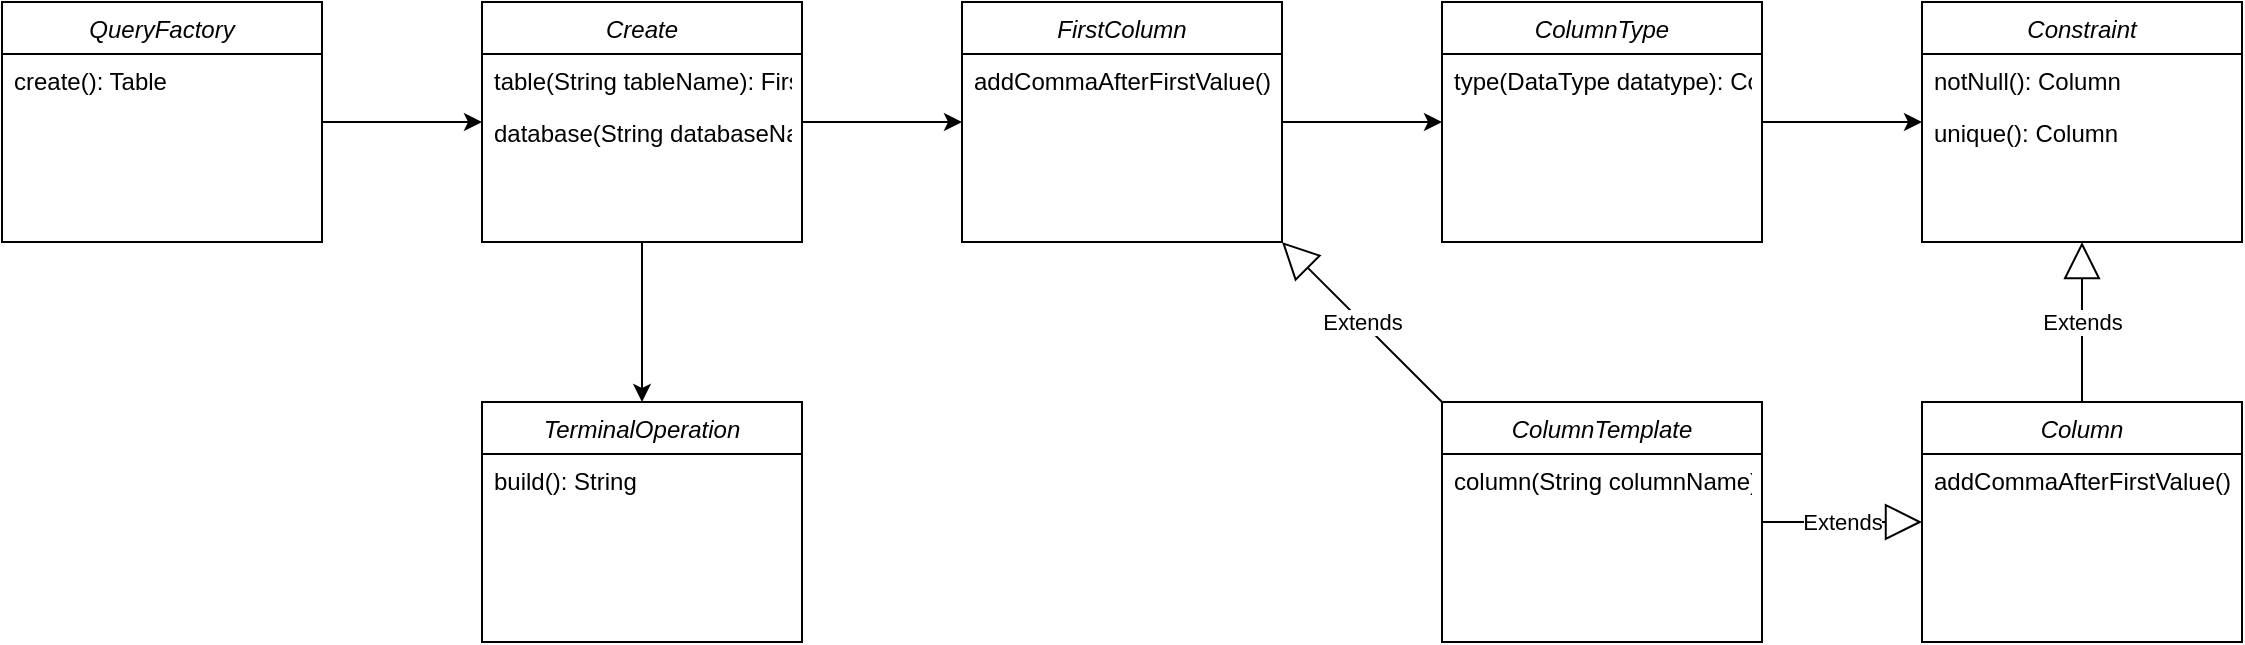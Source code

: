 <mxfile version="14.6.7" type="device"><diagram id="C5RBs43oDa-KdzZeNtuy" name="Page-1"><mxGraphModel dx="1026" dy="450" grid="1" gridSize="10" guides="1" tooltips="1" connect="1" arrows="1" fold="1" page="1" pageScale="1" pageWidth="827" pageHeight="1169" math="0" shadow="0"><root><mxCell id="WIyWlLk6GJQsqaUBKTNV-0"/><mxCell id="WIyWlLk6GJQsqaUBKTNV-1" parent="WIyWlLk6GJQsqaUBKTNV-0"/><mxCell id="zkfFHV4jXpPFQw0GAbJ--0" value="QueryFactory" style="swimlane;fontStyle=2;align=center;verticalAlign=top;childLayout=stackLayout;horizontal=1;startSize=26;horizontalStack=0;resizeParent=1;resizeLast=0;collapsible=1;marginBottom=0;rounded=0;shadow=0;strokeWidth=1;" parent="WIyWlLk6GJQsqaUBKTNV-1" vertex="1"><mxGeometry x="40" y="360" width="160" height="120" as="geometry"><mxRectangle x="230" y="140" width="160" height="26" as="alternateBounds"/></mxGeometry></mxCell><mxCell id="A3a8MVvxwytOtdOD7NzR-0" value="create(): Table" style="text;align=left;verticalAlign=top;spacingLeft=4;spacingRight=4;overflow=hidden;rotatable=0;points=[[0,0.5],[1,0.5]];portConstraint=eastwest;" parent="zkfFHV4jXpPFQw0GAbJ--0" vertex="1"><mxGeometry y="26" width="160" height="26" as="geometry"/></mxCell><mxCell id="395rzQ1Sz0LrWafPme_m-4" value="Create" style="swimlane;fontStyle=2;align=center;verticalAlign=top;childLayout=stackLayout;horizontal=1;startSize=26;horizontalStack=0;resizeParent=1;resizeLast=0;collapsible=1;marginBottom=0;rounded=0;shadow=0;strokeWidth=1;" parent="WIyWlLk6GJQsqaUBKTNV-1" vertex="1"><mxGeometry x="280" y="360" width="160" height="120" as="geometry"><mxRectangle x="230" y="140" width="160" height="26" as="alternateBounds"/></mxGeometry></mxCell><mxCell id="395rzQ1Sz0LrWafPme_m-5" value="table(String tableName): FirstColumn" style="text;align=left;verticalAlign=top;spacingLeft=4;spacingRight=4;overflow=hidden;rotatable=0;points=[[0,0.5],[1,0.5]];portConstraint=eastwest;" parent="395rzQ1Sz0LrWafPme_m-4" vertex="1"><mxGeometry y="26" width="160" height="26" as="geometry"/></mxCell><mxCell id="7ETvCpZVFwaiH-7jqnZN-0" value="database(String databaseName): TerminalOperation" style="text;align=left;verticalAlign=top;spacingLeft=4;spacingRight=4;overflow=hidden;rotatable=0;points=[[0,0.5],[1,0.5]];portConstraint=eastwest;" parent="395rzQ1Sz0LrWafPme_m-4" vertex="1"><mxGeometry y="52" width="160" height="26" as="geometry"/></mxCell><mxCell id="395rzQ1Sz0LrWafPme_m-12" value="" style="endArrow=classic;html=1;entryX=0;entryY=0.5;entryDx=0;entryDy=0;exitX=1;exitY=0.5;exitDx=0;exitDy=0;" parent="WIyWlLk6GJQsqaUBKTNV-1" source="zkfFHV4jXpPFQw0GAbJ--0" target="395rzQ1Sz0LrWafPme_m-4" edge="1"><mxGeometry width="50" height="50" relative="1" as="geometry"><mxPoint x="260" y="520" as="sourcePoint"/><mxPoint x="200" y="407" as="targetPoint"/></mxGeometry></mxCell><mxCell id="395rzQ1Sz0LrWafPme_m-13" value="Column" style="swimlane;fontStyle=2;align=center;verticalAlign=top;childLayout=stackLayout;horizontal=1;startSize=26;horizontalStack=0;resizeParent=1;resizeLast=0;collapsible=1;marginBottom=0;rounded=0;shadow=0;strokeWidth=1;" parent="WIyWlLk6GJQsqaUBKTNV-1" vertex="1"><mxGeometry x="1000" y="560" width="160" height="120" as="geometry"><mxRectangle x="230" y="140" width="160" height="26" as="alternateBounds"/></mxGeometry></mxCell><mxCell id="A3a8MVvxwytOtdOD7NzR-11" value="addCommaAfterFirstValue(): void" style="text;align=left;verticalAlign=top;spacingLeft=4;spacingRight=4;overflow=hidden;rotatable=0;points=[[0,0.5],[1,0.5]];portConstraint=eastwest;" parent="395rzQ1Sz0LrWafPme_m-13" vertex="1"><mxGeometry y="26" width="160" height="26" as="geometry"/></mxCell><mxCell id="A3a8MVvxwytOtdOD7NzR-1" value="ColumnType" style="swimlane;fontStyle=2;align=center;verticalAlign=top;childLayout=stackLayout;horizontal=1;startSize=26;horizontalStack=0;resizeParent=1;resizeLast=0;collapsible=1;marginBottom=0;rounded=0;shadow=0;strokeWidth=1;" parent="WIyWlLk6GJQsqaUBKTNV-1" vertex="1"><mxGeometry x="760" y="360" width="160" height="120" as="geometry"><mxRectangle x="230" y="140" width="160" height="26" as="alternateBounds"/></mxGeometry></mxCell><mxCell id="A3a8MVvxwytOtdOD7NzR-2" value="type(DataType datatype): Constraint" style="text;align=left;verticalAlign=top;spacingLeft=4;spacingRight=4;overflow=hidden;rotatable=0;points=[[0,0.5],[1,0.5]];portConstraint=eastwest;" parent="A3a8MVvxwytOtdOD7NzR-1" vertex="1"><mxGeometry y="26" width="160" height="26" as="geometry"/></mxCell><mxCell id="A3a8MVvxwytOtdOD7NzR-3" value="FirstColumn" style="swimlane;fontStyle=2;align=center;verticalAlign=top;childLayout=stackLayout;horizontal=1;startSize=26;horizontalStack=0;resizeParent=1;resizeLast=0;collapsible=1;marginBottom=0;rounded=0;shadow=0;strokeWidth=1;" parent="WIyWlLk6GJQsqaUBKTNV-1" vertex="1"><mxGeometry x="520" y="360" width="160" height="120" as="geometry"><mxRectangle x="230" y="140" width="160" height="26" as="alternateBounds"/></mxGeometry></mxCell><mxCell id="A3a8MVvxwytOtdOD7NzR-4" value="addCommaAfterFirstValue(): void" style="text;align=left;verticalAlign=top;spacingLeft=4;spacingRight=4;overflow=hidden;rotatable=0;points=[[0,0.5],[1,0.5]];portConstraint=eastwest;" parent="A3a8MVvxwytOtdOD7NzR-3" vertex="1"><mxGeometry y="26" width="160" height="26" as="geometry"/></mxCell><mxCell id="A3a8MVvxwytOtdOD7NzR-5" value="" style="endArrow=classic;html=1;entryX=0;entryY=0.5;entryDx=0;entryDy=0;exitX=1;exitY=0.5;exitDx=0;exitDy=0;" parent="WIyWlLk6GJQsqaUBKTNV-1" source="395rzQ1Sz0LrWafPme_m-4" target="A3a8MVvxwytOtdOD7NzR-3" edge="1"><mxGeometry width="50" height="50" relative="1" as="geometry"><mxPoint x="210" y="430" as="sourcePoint"/><mxPoint x="290" y="430" as="targetPoint"/></mxGeometry></mxCell><mxCell id="A3a8MVvxwytOtdOD7NzR-6" value="" style="endArrow=classic;html=1;entryX=0;entryY=0.5;entryDx=0;entryDy=0;exitX=1;exitY=0.5;exitDx=0;exitDy=0;" parent="WIyWlLk6GJQsqaUBKTNV-1" source="A3a8MVvxwytOtdOD7NzR-3" target="A3a8MVvxwytOtdOD7NzR-1" edge="1"><mxGeometry width="50" height="50" relative="1" as="geometry"><mxPoint x="710" y="450" as="sourcePoint"/><mxPoint x="530" y="430" as="targetPoint"/></mxGeometry></mxCell><mxCell id="A3a8MVvxwytOtdOD7NzR-9" value="ColumnTemplate" style="swimlane;fontStyle=2;align=center;verticalAlign=top;childLayout=stackLayout;horizontal=1;startSize=26;horizontalStack=0;resizeParent=1;resizeLast=0;collapsible=1;marginBottom=0;rounded=0;shadow=0;strokeWidth=1;" parent="WIyWlLk6GJQsqaUBKTNV-1" vertex="1"><mxGeometry x="760" y="560" width="160" height="120" as="geometry"><mxRectangle x="230" y="140" width="160" height="26" as="alternateBounds"/></mxGeometry></mxCell><mxCell id="A3a8MVvxwytOtdOD7NzR-10" value="column(String columnName): ColumnType" style="text;align=left;verticalAlign=top;spacingLeft=4;spacingRight=4;overflow=hidden;rotatable=0;points=[[0,0.5],[1,0.5]];portConstraint=eastwest;" parent="A3a8MVvxwytOtdOD7NzR-9" vertex="1"><mxGeometry y="26" width="160" height="26" as="geometry"/></mxCell><mxCell id="A3a8MVvxwytOtdOD7NzR-12" value="Extends" style="endArrow=block;endSize=16;endFill=0;html=1;entryX=0;entryY=0.5;entryDx=0;entryDy=0;exitX=1;exitY=0.5;exitDx=0;exitDy=0;" parent="WIyWlLk6GJQsqaUBKTNV-1" target="395rzQ1Sz0LrWafPme_m-13" edge="1" source="A3a8MVvxwytOtdOD7NzR-9"><mxGeometry width="160" relative="1" as="geometry"><mxPoint x="840" y="560" as="sourcePoint"/><mxPoint x="800" y="550" as="targetPoint"/></mxGeometry></mxCell><mxCell id="A3a8MVvxwytOtdOD7NzR-13" value="Extends" style="endArrow=block;endSize=16;endFill=0;html=1;entryX=1;entryY=1;entryDx=0;entryDy=0;exitX=0;exitY=0;exitDx=0;exitDy=0;" parent="WIyWlLk6GJQsqaUBKTNV-1" source="A3a8MVvxwytOtdOD7NzR-9" target="A3a8MVvxwytOtdOD7NzR-3" edge="1"><mxGeometry width="160" relative="1" as="geometry"><mxPoint x="810" y="530" as="sourcePoint"/><mxPoint x="1090" y="490" as="targetPoint"/></mxGeometry></mxCell><mxCell id="7ETvCpZVFwaiH-7jqnZN-1" value="TerminalOperation" style="swimlane;fontStyle=2;align=center;verticalAlign=top;childLayout=stackLayout;horizontal=1;startSize=26;horizontalStack=0;resizeParent=1;resizeLast=0;collapsible=1;marginBottom=0;rounded=0;shadow=0;strokeWidth=1;" parent="WIyWlLk6GJQsqaUBKTNV-1" vertex="1"><mxGeometry x="280" y="560" width="160" height="120" as="geometry"><mxRectangle x="230" y="140" width="160" height="26" as="alternateBounds"/></mxGeometry></mxCell><mxCell id="7ETvCpZVFwaiH-7jqnZN-2" value="build(): String" style="text;align=left;verticalAlign=top;spacingLeft=4;spacingRight=4;overflow=hidden;rotatable=0;points=[[0,0.5],[1,0.5]];portConstraint=eastwest;" parent="7ETvCpZVFwaiH-7jqnZN-1" vertex="1"><mxGeometry y="26" width="160" height="26" as="geometry"/></mxCell><mxCell id="7ETvCpZVFwaiH-7jqnZN-4" value="" style="endArrow=classic;html=1;entryX=0.5;entryY=0;entryDx=0;entryDy=0;exitX=0.5;exitY=1;exitDx=0;exitDy=0;" parent="WIyWlLk6GJQsqaUBKTNV-1" source="395rzQ1Sz0LrWafPme_m-4" target="7ETvCpZVFwaiH-7jqnZN-1" edge="1"><mxGeometry width="50" height="50" relative="1" as="geometry"><mxPoint x="450" y="430" as="sourcePoint"/><mxPoint x="530" y="430" as="targetPoint"/></mxGeometry></mxCell><mxCell id="kE2_z7dA7F_K42ZVnH6D-0" value="Constraint" style="swimlane;fontStyle=2;align=center;verticalAlign=top;childLayout=stackLayout;horizontal=1;startSize=26;horizontalStack=0;resizeParent=1;resizeLast=0;collapsible=1;marginBottom=0;rounded=0;shadow=0;strokeWidth=1;" vertex="1" parent="WIyWlLk6GJQsqaUBKTNV-1"><mxGeometry x="1000" y="360" width="160" height="120" as="geometry"><mxRectangle x="230" y="140" width="160" height="26" as="alternateBounds"/></mxGeometry></mxCell><mxCell id="kE2_z7dA7F_K42ZVnH6D-4" value="notNull(): Column" style="text;align=left;verticalAlign=top;spacingLeft=4;spacingRight=4;overflow=hidden;rotatable=0;points=[[0,0.5],[1,0.5]];portConstraint=eastwest;" vertex="1" parent="kE2_z7dA7F_K42ZVnH6D-0"><mxGeometry y="26" width="160" height="26" as="geometry"/></mxCell><mxCell id="kE2_z7dA7F_K42ZVnH6D-1" value="unique(): Column" style="text;align=left;verticalAlign=top;spacingLeft=4;spacingRight=4;overflow=hidden;rotatable=0;points=[[0,0.5],[1,0.5]];portConstraint=eastwest;" vertex="1" parent="kE2_z7dA7F_K42ZVnH6D-0"><mxGeometry y="52" width="160" height="26" as="geometry"/></mxCell><mxCell id="kE2_z7dA7F_K42ZVnH6D-2" value="Extends" style="endArrow=block;endSize=16;endFill=0;html=1;entryX=0.5;entryY=1;entryDx=0;entryDy=0;exitX=0.5;exitY=0;exitDx=0;exitDy=0;" edge="1" parent="WIyWlLk6GJQsqaUBKTNV-1" source="395rzQ1Sz0LrWafPme_m-13" target="kE2_z7dA7F_K42ZVnH6D-0"><mxGeometry width="160" relative="1" as="geometry"><mxPoint x="850" y="570" as="sourcePoint"/><mxPoint x="1090" y="490" as="targetPoint"/></mxGeometry></mxCell><mxCell id="kE2_z7dA7F_K42ZVnH6D-3" value="" style="endArrow=classic;html=1;entryX=0;entryY=0.5;entryDx=0;entryDy=0;exitX=1;exitY=0.5;exitDx=0;exitDy=0;" edge="1" parent="WIyWlLk6GJQsqaUBKTNV-1" source="A3a8MVvxwytOtdOD7NzR-1" target="kE2_z7dA7F_K42ZVnH6D-0"><mxGeometry width="50" height="50" relative="1" as="geometry"><mxPoint x="690" y="430" as="sourcePoint"/><mxPoint x="770" y="430" as="targetPoint"/></mxGeometry></mxCell></root></mxGraphModel></diagram></mxfile>